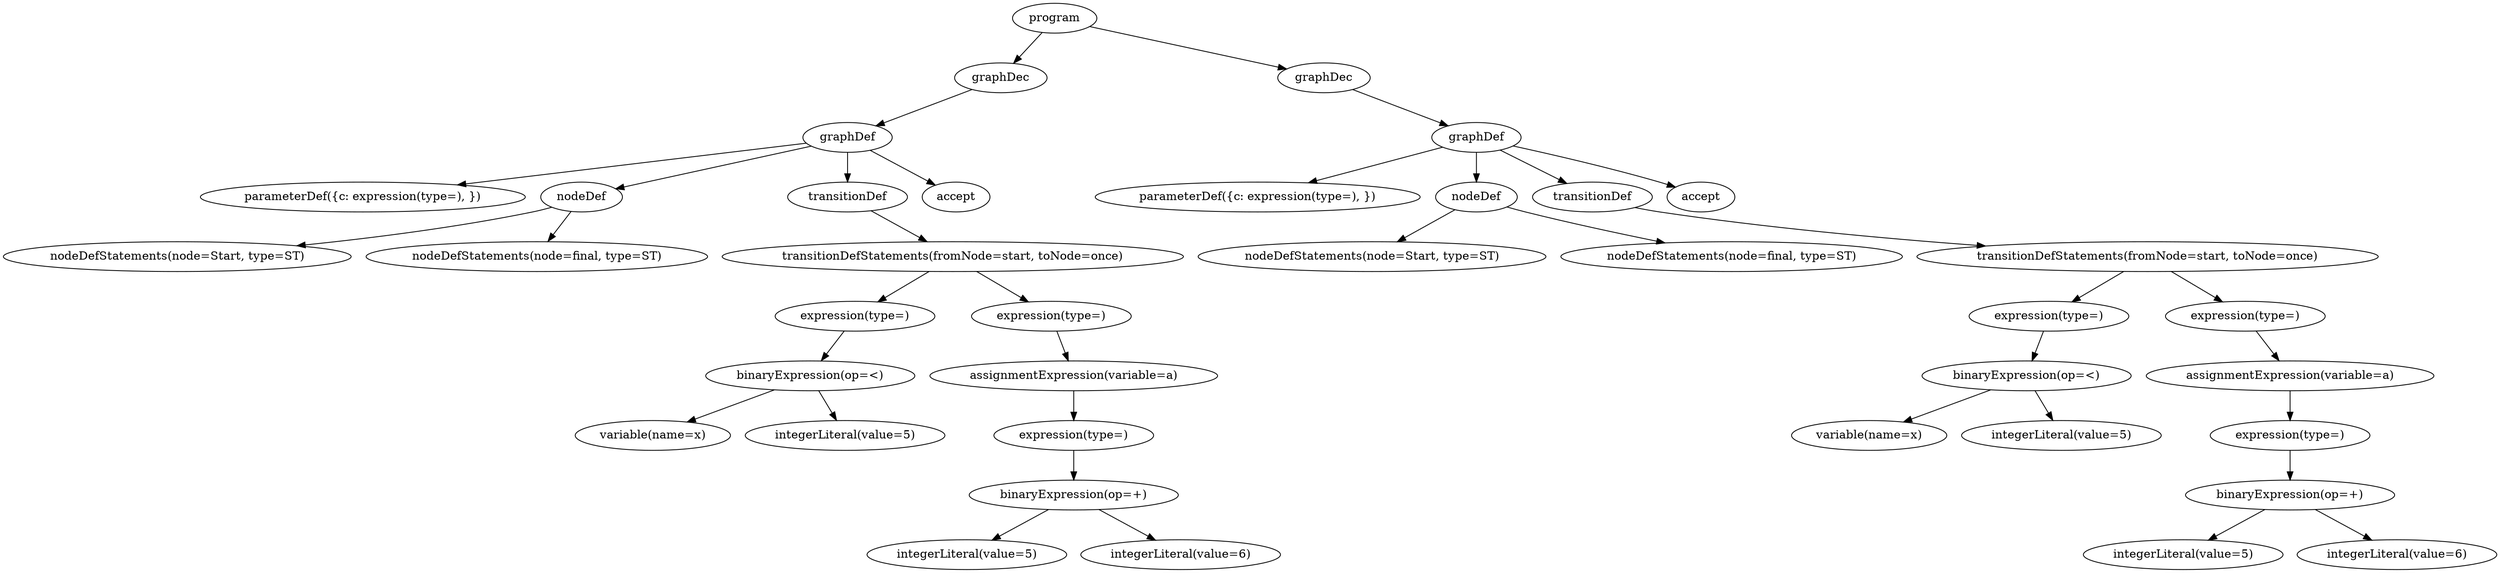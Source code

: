 digraph AST {
    node0 [label="program"]
    node0 -> node1
    node1 [label="graphDec"]
    node1 -> node2
    node2 [label="graphDef"]
    node2 -> node3
    node3 [label="parameterDef({c: expression(type=), })"]
    node2 -> node4
    node4 [label="nodeDef"]
    node4 -> node5
    node5 [label="nodeDefStatements(node=Start, type=ST)"]
    node4 -> node6
    node6 [label="nodeDefStatements(node=final, type=ST)"]
    node2 -> node7
    node7 [label="transitionDef"]
    node7 -> node8
    node8 [label="transitionDefStatements(fromNode=start, toNode=once)"]
    node8 -> node9
    node9 [label="expression(type=)"]
    node9 -> node10
    node10 [label="binaryExpression(op=<)"]
    node10 -> node11
    node11 [label="variable(name=x)"]
    node10 -> node12
    node12 [label="integerLiteral(value=5)"]
    node8 -> node13
    node13 [label="expression(type=)"]
    node13 -> node14
    node14 [label="assignmentExpression(variable=a)"]
    node14 -> node15
    node15 [label="expression(type=)"]
    node15 -> node16
    node16 [label="binaryExpression(op=+)"]
    node16 -> node17
    node17 [label="integerLiteral(value=5)"]
    node16 -> node18
    node18 [label="integerLiteral(value=6)"]
    node2 -> node19
    node19 [label="accept"]
    node0 -> node20
    node20 [label="graphDec"]
    node20 -> node21
    node21 [label="graphDef"]
    node21 -> node22
    node22 [label="parameterDef({c: expression(type=), })"]
    node21 -> node23
    node23 [label="nodeDef"]
    node23 -> node24
    node24 [label="nodeDefStatements(node=Start, type=ST)"]
    node23 -> node25
    node25 [label="nodeDefStatements(node=final, type=ST)"]
    node21 -> node26
    node26 [label="transitionDef"]
    node26 -> node27
    node27 [label="transitionDefStatements(fromNode=start, toNode=once)"]
    node27 -> node28
    node28 [label="expression(type=)"]
    node28 -> node29
    node29 [label="binaryExpression(op=<)"]
    node29 -> node30
    node30 [label="variable(name=x)"]
    node29 -> node31
    node31 [label="integerLiteral(value=5)"]
    node27 -> node32
    node32 [label="expression(type=)"]
    node32 -> node33
    node33 [label="assignmentExpression(variable=a)"]
    node33 -> node34
    node34 [label="expression(type=)"]
    node34 -> node35
    node35 [label="binaryExpression(op=+)"]
    node35 -> node36
    node36 [label="integerLiteral(value=5)"]
    node35 -> node37
    node37 [label="integerLiteral(value=6)"]
    node21 -> node38
    node38 [label="accept"]
}
